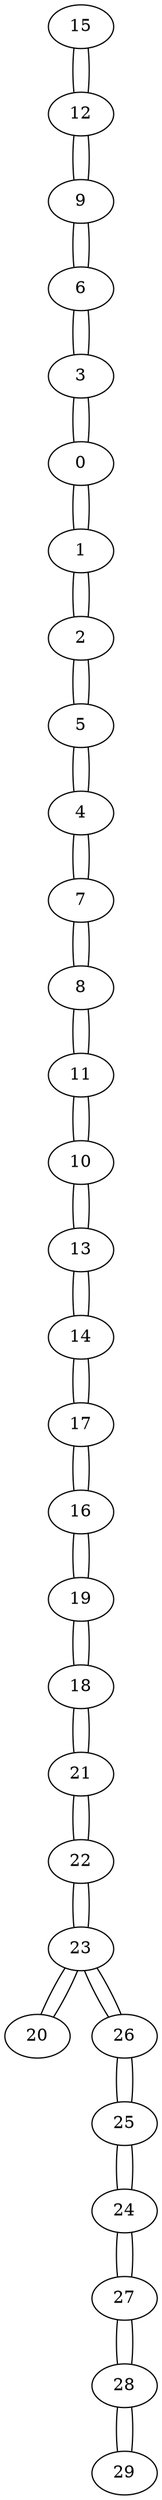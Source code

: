 graph {
15 -- 12
12 -- 15
12 -- 9
9 -- 12
9 -- 6
6 -- 9
6 -- 3
3 -- 6
3 -- 0
0 -- 3
0 -- 1
1 -- 0
1 -- 2
2 -- 1
2 -- 5
5 -- 2
5 -- 4
4 -- 5
4 -- 7
7 -- 4
7 -- 8
8 -- 7
8 -- 11
11 -- 8
11 -- 10
10 -- 11
10 -- 13
13 -- 10
13 -- 14
14 -- 13
14 -- 17
17 -- 14
17 -- 16
16 -- 17
16 -- 19
19 -- 16
19 -- 18
18 -- 19
18 -- 21
21 -- 18
21 -- 22
22 -- 21
22 -- 23
23 -- 22
23 -- 20
23 -- 26
20 -- 23
26 -- 23
26 -- 25
25 -- 26
25 -- 24
24 -- 25
24 -- 27
27 -- 24
27 -- 28
28 -- 27
28 -- 29
29 -- 28
}

